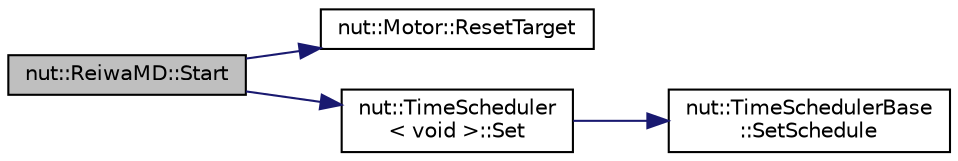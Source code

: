 digraph "nut::ReiwaMD::Start"
{
 // LATEX_PDF_SIZE
  edge [fontname="Helvetica",fontsize="10",labelfontname="Helvetica",labelfontsize="10"];
  node [fontname="Helvetica",fontsize="10",shape=record];
  rankdir="LR";
  Node1 [label="nut::ReiwaMD::Start",height=0.2,width=0.4,color="black", fillcolor="grey75", style="filled", fontcolor="black",tooltip="制御スタート"];
  Node1 -> Node2 [color="midnightblue",fontsize="10",style="solid",fontname="Helvetica"];
  Node2 [label="nut::Motor::ResetTarget",height=0.2,width=0.4,color="black", fillcolor="white", style="filled",URL="$d5/da2/classnut_1_1_motor.html#aab752ad27241d68413a18f0e3d268ec6",tooltip="目標値リセット"];
  Node1 -> Node3 [color="midnightblue",fontsize="10",style="solid",fontname="Helvetica"];
  Node3 [label="nut::TimeScheduler\l\< void \>::Set",height=0.2,width=0.4,color="black", fillcolor="white", style="filled",URL="$db/de6/classnut_1_1_time_scheduler_3_01void_01_4.html#a01c1530d879d361ca439023538a83ddd",tooltip="スケジューラのセット"];
  Node3 -> Node4 [color="midnightblue",fontsize="10",style="solid",fontname="Helvetica"];
  Node4 [label="nut::TimeSchedulerBase\l::SetSchedule",height=0.2,width=0.4,color="black", fillcolor="white", style="filled",URL="$d9/d00/classnut_1_1_time_scheduler_base.html#a7c8bf2346e24d05dec2caf68a8d6a8e6",tooltip="スケジューラのセット"];
}

